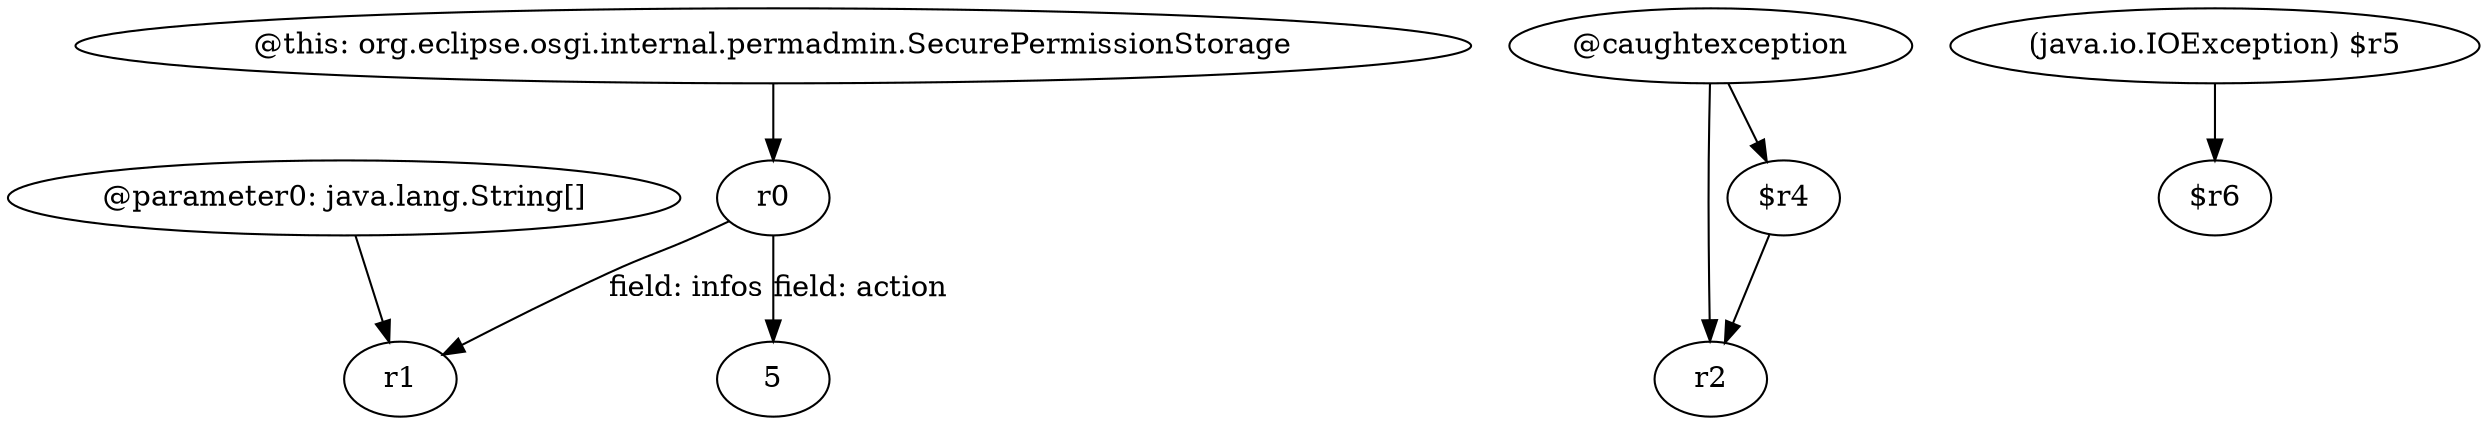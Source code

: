 digraph g {
0[label="r0"]
1[label="5"]
0->1[label="field: action"]
2[label="@this: org.eclipse.osgi.internal.permadmin.SecurePermissionStorage"]
2->0[label=""]
3[label="@caughtexception"]
4[label="r2"]
3->4[label=""]
5[label="$r4"]
3->5[label=""]
6[label="@parameter0: java.lang.String[]"]
7[label="r1"]
6->7[label=""]
0->7[label="field: infos"]
5->4[label=""]
8[label="(java.io.IOException) $r5"]
9[label="$r6"]
8->9[label=""]
}